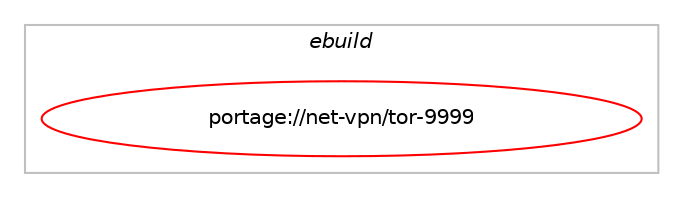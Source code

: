 digraph prolog {

# *************
# Graph options
# *************

newrank=true;
concentrate=true;
compound=true;
graph [rankdir=LR,fontname=Helvetica,fontsize=10,ranksep=1.5];#, ranksep=2.5, nodesep=0.2];
edge  [arrowhead=vee];
node  [fontname=Helvetica,fontsize=10];

# **********
# The ebuild
# **********

subgraph cluster_leftcol {
color=gray;
label=<<i>ebuild</i>>;
id [label="portage://net-vpn/tor-9999", color=red, width=4, href="../net-vpn/tor-9999.svg"];
}

# ****************
# The dependencies
# ****************

subgraph cluster_midcol {
color=gray;
label=<<i>dependencies</i>>;
subgraph cluster_compile {
fillcolor="#eeeeee";
style=filled;
label=<<i>compile</i>>;
# *** BEGIN UNKNOWN DEPENDENCY TYPE (TODO) ***
# id -> equal(use_conditional_group(positive,caps,portage://net-vpn/tor-9999,[package_dependency(portage://net-vpn/tor-9999,install,no,sys-libs,libcap,none,[,,],[],[])]))
# *** END UNKNOWN DEPENDENCY TYPE (TODO) ***

# *** BEGIN UNKNOWN DEPENDENCY TYPE (TODO) ***
# id -> equal(use_conditional_group(positive,lzma,portage://net-vpn/tor-9999,[package_dependency(portage://net-vpn/tor-9999,install,no,app-arch,xz-utils,none,[,,],[],[])]))
# *** END UNKNOWN DEPENDENCY TYPE (TODO) ***

# *** BEGIN UNKNOWN DEPENDENCY TYPE (TODO) ***
# id -> equal(use_conditional_group(positive,man,portage://net-vpn/tor-9999,[package_dependency(portage://net-vpn/tor-9999,install,no,app-text,asciidoc,none,[,,],[],[])]))
# *** END UNKNOWN DEPENDENCY TYPE (TODO) ***

# *** BEGIN UNKNOWN DEPENDENCY TYPE (TODO) ***
# id -> equal(use_conditional_group(positive,scrypt,portage://net-vpn/tor-9999,[package_dependency(portage://net-vpn/tor-9999,install,no,app-crypt,libscrypt,none,[,,],[],[])]))
# *** END UNKNOWN DEPENDENCY TYPE (TODO) ***

# *** BEGIN UNKNOWN DEPENDENCY TYPE (TODO) ***
# id -> equal(use_conditional_group(positive,seccomp,portage://net-vpn/tor-9999,[package_dependency(portage://net-vpn/tor-9999,install,no,sys-libs,libseccomp,greaterequal,[2.4.1,,,2.4.1],[],[])]))
# *** END UNKNOWN DEPENDENCY TYPE (TODO) ***

# *** BEGIN UNKNOWN DEPENDENCY TYPE (TODO) ***
# id -> equal(use_conditional_group(positive,systemd,portage://net-vpn/tor-9999,[package_dependency(portage://net-vpn/tor-9999,install,no,sys-apps,systemd,none,[,,],any_same_slot,[])]))
# *** END UNKNOWN DEPENDENCY TYPE (TODO) ***

# *** BEGIN UNKNOWN DEPENDENCY TYPE (TODO) ***
# id -> equal(use_conditional_group(positive,test,portage://net-vpn/tor-9999,[package_dependency(portage://net-vpn/tor-9999,install,no,dev-libs,libevent,greaterequal,[2.1.12,,-r1,2.1.12-r1],any_same_slot,[use(enable(ssl),none)]),package_dependency(portage://net-vpn/tor-9999,install,no,dev-libs,openssl,none,[,,],any_same_slot,[use(disable(bindist),negative)]),package_dependency(portage://net-vpn/tor-9999,install,no,sys-libs,zlib,none,[,,],[],[]),use_conditional_group(positive,caps,portage://net-vpn/tor-9999,[package_dependency(portage://net-vpn/tor-9999,install,no,sys-libs,libcap,none,[,,],[],[])]),use_conditional_group(positive,man,portage://net-vpn/tor-9999,[package_dependency(portage://net-vpn/tor-9999,install,no,app-text,asciidoc,none,[,,],[],[])]),use_conditional_group(positive,lzma,portage://net-vpn/tor-9999,[package_dependency(portage://net-vpn/tor-9999,install,no,app-arch,xz-utils,none,[,,],[],[])]),use_conditional_group(positive,scrypt,portage://net-vpn/tor-9999,[package_dependency(portage://net-vpn/tor-9999,install,no,app-crypt,libscrypt,none,[,,],[],[])]),use_conditional_group(positive,seccomp,portage://net-vpn/tor-9999,[package_dependency(portage://net-vpn/tor-9999,install,no,sys-libs,libseccomp,greaterequal,[2.4.1,,,2.4.1],[],[])]),use_conditional_group(positive,systemd,portage://net-vpn/tor-9999,[package_dependency(portage://net-vpn/tor-9999,install,no,sys-apps,systemd,none,[,,],any_same_slot,[])]),use_conditional_group(positive,zstd,portage://net-vpn/tor-9999,[package_dependency(portage://net-vpn/tor-9999,install,no,app-arch,zstd,none,[,,],any_same_slot,[])]),any_of_group([package_dependency(portage://net-vpn/tor-9999,install,no,dev-lang,python,none,[,,],[slot(3.13)],[]),package_dependency(portage://net-vpn/tor-9999,install,no,dev-lang,python,none,[,,],[slot(3.12)],[]),package_dependency(portage://net-vpn/tor-9999,install,no,dev-lang,python,none,[,,],[slot(3.11)],[]),package_dependency(portage://net-vpn/tor-9999,install,no,dev-lang,python,none,[,,],[slot(3.10)],[])])]))
# *** END UNKNOWN DEPENDENCY TYPE (TODO) ***

# *** BEGIN UNKNOWN DEPENDENCY TYPE (TODO) ***
# id -> equal(use_conditional_group(positive,zstd,portage://net-vpn/tor-9999,[package_dependency(portage://net-vpn/tor-9999,install,no,app-arch,zstd,none,[,,],any_same_slot,[])]))
# *** END UNKNOWN DEPENDENCY TYPE (TODO) ***

# *** BEGIN UNKNOWN DEPENDENCY TYPE (TODO) ***
# id -> equal(package_dependency(portage://net-vpn/tor-9999,install,no,dev-libs,libevent,greaterequal,[2.1.12,,-r1,2.1.12-r1],any_same_slot,[use(enable(ssl),none)]))
# *** END UNKNOWN DEPENDENCY TYPE (TODO) ***

# *** BEGIN UNKNOWN DEPENDENCY TYPE (TODO) ***
# id -> equal(package_dependency(portage://net-vpn/tor-9999,install,no,dev-libs,openssl,none,[,,],any_same_slot,[use(disable(bindist),negative)]))
# *** END UNKNOWN DEPENDENCY TYPE (TODO) ***

# *** BEGIN UNKNOWN DEPENDENCY TYPE (TODO) ***
# id -> equal(package_dependency(portage://net-vpn/tor-9999,install,no,sys-libs,zlib,none,[,,],[],[]))
# *** END UNKNOWN DEPENDENCY TYPE (TODO) ***

}
subgraph cluster_compileandrun {
fillcolor="#eeeeee";
style=filled;
label=<<i>compile and run</i>>;
}
subgraph cluster_run {
fillcolor="#eeeeee";
style=filled;
label=<<i>run</i>>;
# *** BEGIN UNKNOWN DEPENDENCY TYPE (TODO) ***
# id -> equal(use_conditional_group(positive,caps,portage://net-vpn/tor-9999,[package_dependency(portage://net-vpn/tor-9999,run,no,sys-libs,libcap,none,[,,],[],[])]))
# *** END UNKNOWN DEPENDENCY TYPE (TODO) ***

# *** BEGIN UNKNOWN DEPENDENCY TYPE (TODO) ***
# id -> equal(use_conditional_group(positive,lzma,portage://net-vpn/tor-9999,[package_dependency(portage://net-vpn/tor-9999,run,no,app-arch,xz-utils,none,[,,],[],[])]))
# *** END UNKNOWN DEPENDENCY TYPE (TODO) ***

# *** BEGIN UNKNOWN DEPENDENCY TYPE (TODO) ***
# id -> equal(use_conditional_group(positive,man,portage://net-vpn/tor-9999,[package_dependency(portage://net-vpn/tor-9999,run,no,app-text,asciidoc,none,[,,],[],[])]))
# *** END UNKNOWN DEPENDENCY TYPE (TODO) ***

# *** BEGIN UNKNOWN DEPENDENCY TYPE (TODO) ***
# id -> equal(use_conditional_group(positive,scrypt,portage://net-vpn/tor-9999,[package_dependency(portage://net-vpn/tor-9999,run,no,app-crypt,libscrypt,none,[,,],[],[])]))
# *** END UNKNOWN DEPENDENCY TYPE (TODO) ***

# *** BEGIN UNKNOWN DEPENDENCY TYPE (TODO) ***
# id -> equal(use_conditional_group(positive,seccomp,portage://net-vpn/tor-9999,[package_dependency(portage://net-vpn/tor-9999,run,no,sys-libs,libseccomp,greaterequal,[2.4.1,,,2.4.1],[],[])]))
# *** END UNKNOWN DEPENDENCY TYPE (TODO) ***

# *** BEGIN UNKNOWN DEPENDENCY TYPE (TODO) ***
# id -> equal(use_conditional_group(positive,selinux,portage://net-vpn/tor-9999,[package_dependency(portage://net-vpn/tor-9999,run,no,sec-policy,selinux-tor,none,[,,],[],[])]))
# *** END UNKNOWN DEPENDENCY TYPE (TODO) ***

# *** BEGIN UNKNOWN DEPENDENCY TYPE (TODO) ***
# id -> equal(use_conditional_group(positive,systemd,portage://net-vpn/tor-9999,[package_dependency(portage://net-vpn/tor-9999,run,no,sys-apps,systemd,none,[,,],any_same_slot,[])]))
# *** END UNKNOWN DEPENDENCY TYPE (TODO) ***

# *** BEGIN UNKNOWN DEPENDENCY TYPE (TODO) ***
# id -> equal(use_conditional_group(positive,zstd,portage://net-vpn/tor-9999,[package_dependency(portage://net-vpn/tor-9999,run,no,app-arch,zstd,none,[,,],any_same_slot,[])]))
# *** END UNKNOWN DEPENDENCY TYPE (TODO) ***

# *** BEGIN UNKNOWN DEPENDENCY TYPE (TODO) ***
# id -> equal(package_dependency(portage://net-vpn/tor-9999,run,no,acct-group,tor,none,[,,],[],[]))
# *** END UNKNOWN DEPENDENCY TYPE (TODO) ***

# *** BEGIN UNKNOWN DEPENDENCY TYPE (TODO) ***
# id -> equal(package_dependency(portage://net-vpn/tor-9999,run,no,acct-user,tor,none,[,,],[],[]))
# *** END UNKNOWN DEPENDENCY TYPE (TODO) ***

# *** BEGIN UNKNOWN DEPENDENCY TYPE (TODO) ***
# id -> equal(package_dependency(portage://net-vpn/tor-9999,run,no,dev-libs,libevent,greaterequal,[2.1.12,,-r1,2.1.12-r1],any_same_slot,[use(enable(ssl),none)]))
# *** END UNKNOWN DEPENDENCY TYPE (TODO) ***

# *** BEGIN UNKNOWN DEPENDENCY TYPE (TODO) ***
# id -> equal(package_dependency(portage://net-vpn/tor-9999,run,no,dev-libs,openssl,none,[,,],any_same_slot,[use(disable(bindist),negative)]))
# *** END UNKNOWN DEPENDENCY TYPE (TODO) ***

# *** BEGIN UNKNOWN DEPENDENCY TYPE (TODO) ***
# id -> equal(package_dependency(portage://net-vpn/tor-9999,run,no,sys-libs,zlib,none,[,,],[],[]))
# *** END UNKNOWN DEPENDENCY TYPE (TODO) ***

}
}

# **************
# The candidates
# **************

subgraph cluster_choices {
rank=same;
color=gray;
label=<<i>candidates</i>>;

}

}

